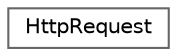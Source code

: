 digraph "Graphical Class Hierarchy"
{
 // LATEX_PDF_SIZE
  bgcolor="transparent";
  edge [fontname=Helvetica,fontsize=10,labelfontname=Helvetica,labelfontsize=10];
  node [fontname=Helvetica,fontsize=10,shape=box,height=0.2,width=0.4];
  rankdir="LR";
  Node0 [id="Node000000",label="HttpRequest",height=0.2,width=0.4,color="grey40", fillcolor="white", style="filled",URL="$class_http_1_1_http_request.html",tooltip=" "];
}
